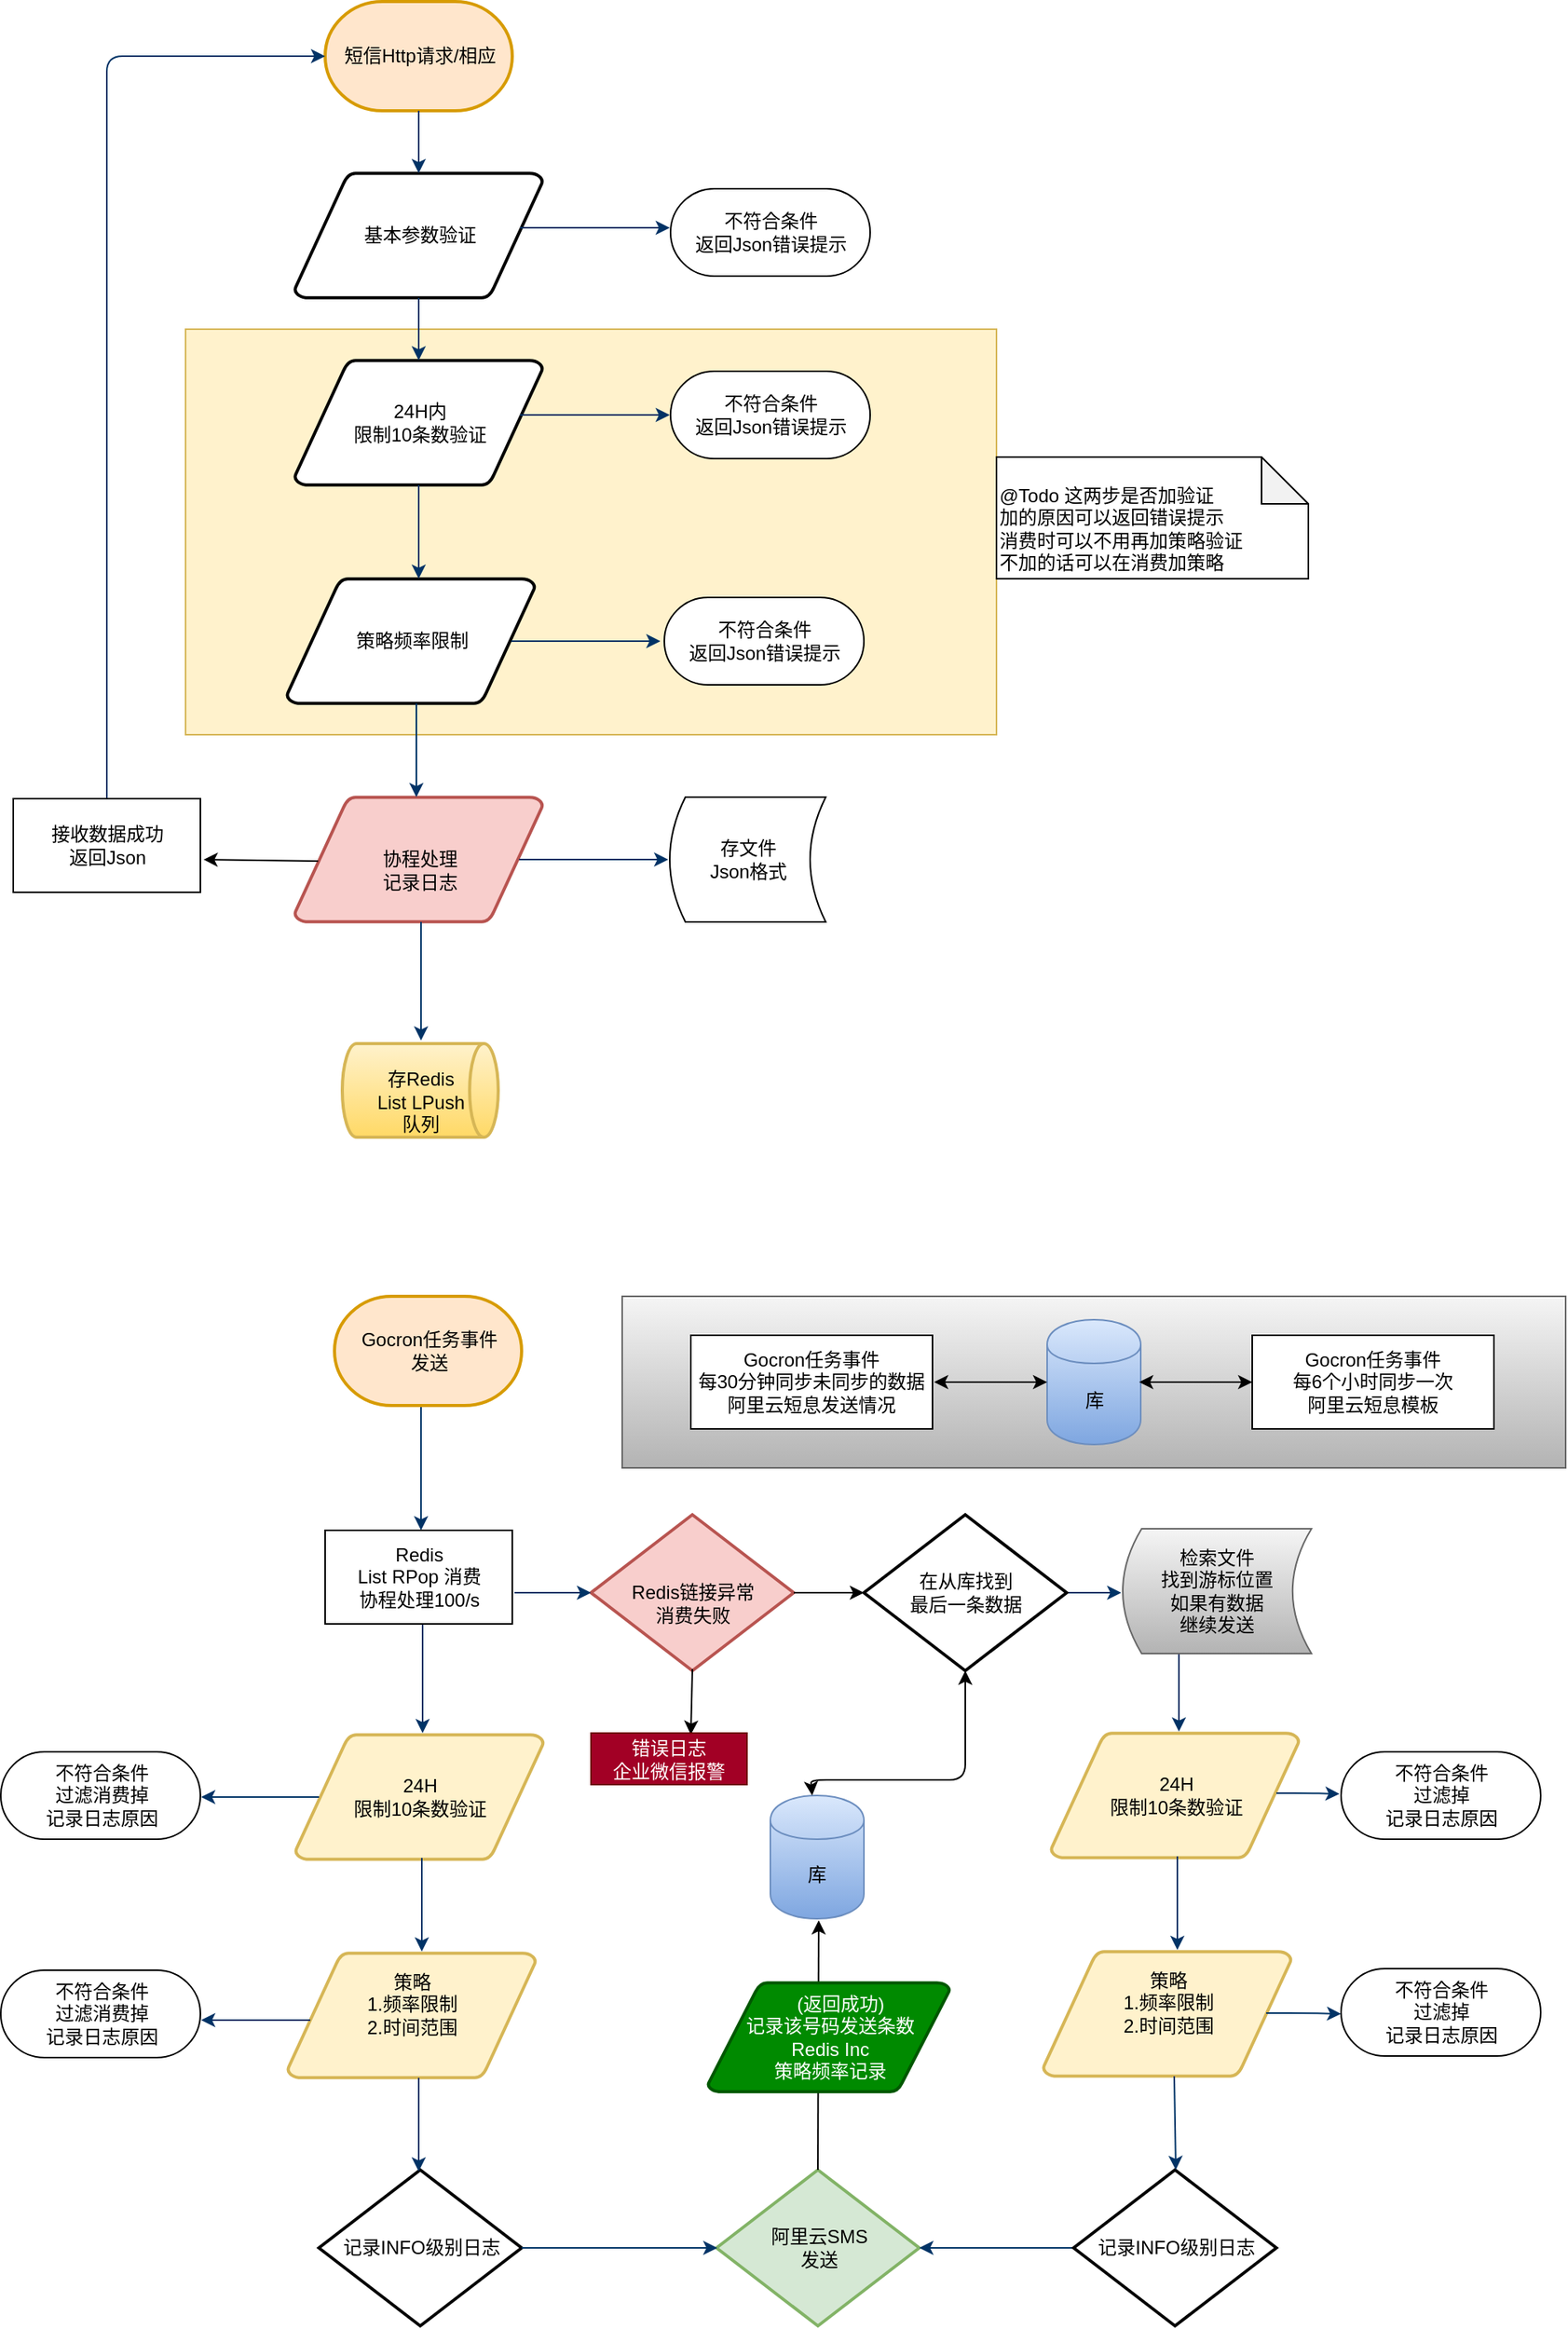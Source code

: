 <mxfile version="12.2.4" type="github" pages="1">
  <diagram id="6a731a19-8d31-9384-78a2-239565b7b9f0" name="Page-1">
    <mxGraphModel dx="1024" dy="539" grid="1" gridSize="10" guides="1" tooltips="1" connect="1" arrows="0" fold="1" page="1" pageScale="1" pageWidth="1169" pageHeight="827" background="#ffffff" math="0" shadow="0">
      <root>
        <mxCell id="0"/>
        <mxCell id="1" parent="0"/>
        <mxCell id="NsZce1ZorsWD20Aph8DO-130" value="" style="rounded=0;whiteSpace=wrap;html=1;gradientColor=#b3b3b3;fillColor=#f5f5f5;strokeColor=#666666;" vertex="1" parent="1">
          <mxGeometry x="450" y="880" width="605" height="110" as="geometry"/>
        </mxCell>
        <mxCell id="NsZce1ZorsWD20Aph8DO-59" value="" style="rounded=0;whiteSpace=wrap;html=1;fillColor=#fff2cc;strokeColor=#d6b656;" vertex="1" parent="1">
          <mxGeometry x="170" y="260" width="520" height="260" as="geometry"/>
        </mxCell>
        <mxCell id="2" value="短信Http请求/相应" style="shape=mxgraph.flowchart.terminator;strokeWidth=2;gradientDirection=north;fontStyle=0;html=1;fillColor=#ffe6cc;strokeColor=#d79b00;" parent="1" vertex="1">
          <mxGeometry x="259.5" y="50" width="120" height="70" as="geometry"/>
        </mxCell>
        <mxCell id="3" value="基本参数验证" style="shape=mxgraph.flowchart.data;strokeWidth=2;gradientColor=none;gradientDirection=north;fontStyle=0;html=1;" parent="1" vertex="1">
          <mxGeometry x="240" y="160" width="159" height="80" as="geometry"/>
        </mxCell>
        <mxCell id="4" value="策略频率限制" style="shape=mxgraph.flowchart.data;strokeWidth=2;gradientColor=none;gradientDirection=north;fontStyle=0;html=1;" parent="1" vertex="1">
          <mxGeometry x="235" y="420" width="159" height="80" as="geometry"/>
        </mxCell>
        <mxCell id="5" value="&lt;div&gt;24H内&lt;/div&gt;&lt;div&gt;限制10条数验证&lt;/div&gt;" style="shape=mxgraph.flowchart.data;strokeWidth=2;gradientColor=none;gradientDirection=north;fontStyle=0;html=1;" parent="1" vertex="1">
          <mxGeometry x="240" y="280" width="159" height="80" as="geometry"/>
        </mxCell>
        <mxCell id="7" style="fontStyle=1;strokeColor=#003366;strokeWidth=1;html=1;" parent="1" source="2" target="3" edge="1">
          <mxGeometry relative="1" as="geometry"/>
        </mxCell>
        <mxCell id="8" style="fontStyle=1;strokeColor=#003366;strokeWidth=1;html=1;" parent="1" source="3" target="5" edge="1">
          <mxGeometry relative="1" as="geometry"/>
        </mxCell>
        <mxCell id="9" style="entryX=0.5;entryY=0;entryPerimeter=0;fontStyle=1;strokeColor=#003366;strokeWidth=1;html=1;" parent="1" source="5" edge="1">
          <mxGeometry relative="1" as="geometry">
            <mxPoint x="319.5" y="420" as="targetPoint"/>
          </mxGeometry>
        </mxCell>
        <mxCell id="13" value="&lt;div&gt;&lt;br&gt;&lt;/div&gt;&lt;div&gt;协程处理&lt;/div&gt;记录日志" style="shape=mxgraph.flowchart.data;strokeWidth=2;gradientDirection=north;fontStyle=0;html=1;fillColor=#f8cecc;strokeColor=#b85450;" parent="1" vertex="1">
          <mxGeometry x="240" y="560" width="159" height="80" as="geometry"/>
        </mxCell>
        <mxCell id="16" value="" style="edgeStyle=elbowEdgeStyle;elbow=horizontal;exitX=0.905;exitY=0.5;exitPerimeter=0;fontStyle=1;strokeColor=#003366;strokeWidth=1;html=1;" parent="1" source="4" edge="1">
          <mxGeometry x="-5.5" y="-90" width="100" height="100" as="geometry">
            <mxPoint x="-5.5" y="10" as="sourcePoint"/>
            <mxPoint x="474.5" y="460" as="targetPoint"/>
          </mxGeometry>
        </mxCell>
        <mxCell id="17" value="" style="edgeStyle=elbowEdgeStyle;elbow=horizontal;fontStyle=1;strokeColor=#003366;strokeWidth=1;html=1;" parent="1" source="4" edge="1">
          <mxGeometry y="-10" width="100" height="100" as="geometry">
            <mxPoint y="90" as="sourcePoint"/>
            <mxPoint x="318" y="560" as="targetPoint"/>
          </mxGeometry>
        </mxCell>
        <mxCell id="19" value="" style="edgeStyle=elbowEdgeStyle;elbow=horizontal;exitX=0.905;exitY=0.5;exitPerimeter=0;fontStyle=1;strokeColor=#003366;strokeWidth=1;html=1;" parent="1" source="13" edge="1">
          <mxGeometry x="-0.5" y="-80" width="100" height="100" as="geometry">
            <mxPoint x="-0.5" y="20" as="sourcePoint"/>
            <mxPoint x="479.5" y="600" as="targetPoint"/>
          </mxGeometry>
        </mxCell>
        <mxCell id="21" value="" style="edgeStyle=elbowEdgeStyle;elbow=horizontal;entryX=0.5;entryY=0.195;entryPerimeter=0;fontStyle=1;strokeColor=#003366;strokeWidth=1;html=1;" parent="1" source="13" edge="1">
          <mxGeometry x="-0.5" y="-80" width="100" height="100" as="geometry">
            <mxPoint x="-0.5" y="20" as="sourcePoint"/>
            <mxPoint x="321" y="716" as="targetPoint"/>
          </mxGeometry>
        </mxCell>
        <mxCell id="25" value="" style="edgeStyle=elbowEdgeStyle;elbow=horizontal;exitX=0.5;exitY=0.9;exitPerimeter=0;fontStyle=1;strokeColor=#003366;strokeWidth=1;html=1;" parent="1" edge="1">
          <mxGeometry x="0.5" y="-50" width="100" height="100" as="geometry">
            <mxPoint x="321" y="951" as="sourcePoint"/>
            <mxPoint x="321" y="1030" as="targetPoint"/>
          </mxGeometry>
        </mxCell>
        <mxCell id="28" value="记录INFO级别日志" style="shape=mxgraph.flowchart.decision;strokeWidth=2;gradientColor=none;gradientDirection=north;fontStyle=0;html=1;" parent="1" vertex="1">
          <mxGeometry x="255.5" y="1440" width="130" height="100" as="geometry"/>
        </mxCell>
        <mxCell id="29" value="&lt;div&gt;阿里云SMS&lt;br&gt;&lt;/div&gt;&lt;div&gt;发送&lt;/div&gt;" style="shape=mxgraph.flowchart.decision;strokeWidth=2;gradientDirection=north;fontStyle=0;html=1;fillColor=#d5e8d4;strokeColor=#82b366;" parent="1" vertex="1">
          <mxGeometry x="510.5" y="1440" width="130" height="100" as="geometry"/>
        </mxCell>
        <mxCell id="30" value="" style="edgeStyle=elbowEdgeStyle;elbow=horizontal;fontStyle=1;strokeColor=#003366;strokeWidth=1;html=1;" parent="1" edge="1">
          <mxGeometry x="0.5" y="-90" width="100" height="100" as="geometry">
            <mxPoint x="322" y="1090" as="sourcePoint"/>
            <mxPoint x="322" y="1160" as="targetPoint"/>
          </mxGeometry>
        </mxCell>
        <mxCell id="31" value="" style="edgeStyle=elbowEdgeStyle;elbow=horizontal;exitX=1;exitY=0.5;exitPerimeter=0;entryX=0;entryY=0.5;entryPerimeter=0;fontStyle=1;strokeColor=#003366;strokeWidth=1;html=1;" parent="1" source="28" edge="1">
          <mxGeometry x="0.5" y="230" width="100" height="100" as="geometry">
            <mxPoint x="0.5" y="330" as="sourcePoint"/>
            <mxPoint x="511" y="1490" as="targetPoint"/>
          </mxGeometry>
        </mxCell>
        <mxCell id="33" value="" style="edgeStyle=elbowEdgeStyle;elbow=vertical;fontStyle=1;strokeColor=#003366;strokeWidth=1;html=1;entryX=1;entryY=0.5;entryDx=0;entryDy=0;entryPerimeter=0;exitX=0;exitY=0.5;exitDx=0;exitDy=0;exitPerimeter=0;" parent="1" source="NsZce1ZorsWD20Aph8DO-85" target="29" edge="1">
          <mxGeometry x="0.5" y="230" width="100" height="100" as="geometry">
            <mxPoint x="750" y="1600" as="sourcePoint"/>
            <mxPoint x="800" y="1500" as="targetPoint"/>
            <Array as="points">
              <mxPoint x="810" y="1490"/>
            </Array>
          </mxGeometry>
        </mxCell>
        <mxCell id="54" value="" style="edgeStyle=elbowEdgeStyle;elbow=horizontal;entryX=0;entryY=0.5;entryPerimeter=0;fontStyle=1;strokeColor=#003366;strokeWidth=1;html=1;entryDx=0;entryDy=0;" parent="1" target="2" edge="1">
          <mxGeometry x="-0.5" y="30" width="100" height="100" as="geometry">
            <mxPoint x="119.5" y="600" as="sourcePoint"/>
            <mxPoint x="99.5" y="30" as="targetPoint"/>
            <Array as="points">
              <mxPoint x="119.5" y="110"/>
              <mxPoint x="119.5" y="1000"/>
            </Array>
          </mxGeometry>
        </mxCell>
        <mxCell id="NsZce1ZorsWD20Aph8DO-56" value="" style="edgeStyle=elbowEdgeStyle;elbow=horizontal;exitX=0.905;exitY=0.5;exitPerimeter=0;fontStyle=1;strokeColor=#003366;strokeWidth=1;html=1;" edge="1" parent="1">
          <mxGeometry x="0.5" y="-235" width="100" height="100" as="geometry">
            <mxPoint x="384.5" y="315" as="sourcePoint"/>
            <mxPoint x="480.5" y="315" as="targetPoint"/>
          </mxGeometry>
        </mxCell>
        <mxCell id="NsZce1ZorsWD20Aph8DO-58" value="" style="edgeStyle=elbowEdgeStyle;elbow=horizontal;exitX=0.905;exitY=0.5;exitPerimeter=0;fontStyle=1;strokeColor=#003366;strokeWidth=1;html=1;" edge="1" parent="1">
          <mxGeometry x="0.5" y="-355" width="100" height="100" as="geometry">
            <mxPoint x="384.5" y="195" as="sourcePoint"/>
            <mxPoint x="480.5" y="195" as="targetPoint"/>
          </mxGeometry>
        </mxCell>
        <mxCell id="NsZce1ZorsWD20Aph8DO-60" value="&lt;div align=&quot;left&quot;&gt;&lt;br&gt;&lt;/div&gt;&lt;div align=&quot;left&quot;&gt;@Todo 这两步是否加验证&lt;/div&gt;&lt;div align=&quot;left&quot;&gt;加的原因可以返回错误提示&lt;/div&gt;&lt;div align=&quot;left&quot;&gt;消费时可以不用再加策略验证&lt;/div&gt;&lt;div align=&quot;left&quot;&gt;不加的话可以在消费加策略&lt;br&gt;&lt;/div&gt;" style="shape=note;whiteSpace=wrap;html=1;backgroundOutline=1;darkOpacity=0.05;align=left;" vertex="1" parent="1">
          <mxGeometry x="690" y="342" width="200" height="78" as="geometry"/>
        </mxCell>
        <mxCell id="NsZce1ZorsWD20Aph8DO-61" value="&lt;div&gt;存文件&lt;/div&gt;&lt;div&gt;Json格式&lt;br&gt;&lt;/div&gt;" style="shape=dataStorage;whiteSpace=wrap;html=1;" vertex="1" parent="1">
          <mxGeometry x="480.5" y="560" width="100" height="80" as="geometry"/>
        </mxCell>
        <mxCell id="NsZce1ZorsWD20Aph8DO-62" value="&lt;div&gt;策略&lt;/div&gt;&lt;div&gt;1.频率限制&lt;/div&gt;&lt;div&gt;2.时间范围&lt;br&gt;&lt;/div&gt;&lt;div&gt;&lt;br&gt;&lt;/div&gt;" style="shape=mxgraph.flowchart.data;strokeWidth=2;gradientDirection=north;fontStyle=0;html=1;fillColor=#fff2cc;strokeColor=#d6b656;" vertex="1" parent="1">
          <mxGeometry x="235.5" y="1301" width="159" height="80" as="geometry"/>
        </mxCell>
        <mxCell id="NsZce1ZorsWD20Aph8DO-63" value="&lt;div&gt;24H&lt;/div&gt;&lt;div&gt;限制10条数验证&lt;/div&gt;" style="shape=mxgraph.flowchart.data;strokeWidth=2;gradientDirection=north;fontStyle=0;html=1;fillColor=#fff2cc;strokeColor=#d6b656;" vertex="1" parent="1">
          <mxGeometry x="240.5" y="1161" width="159" height="80" as="geometry"/>
        </mxCell>
        <mxCell id="NsZce1ZorsWD20Aph8DO-65" value="" style="edgeStyle=elbowEdgeStyle;elbow=horizontal;fontStyle=1;strokeColor=#003366;strokeWidth=1;html=1;" edge="1" parent="1">
          <mxGeometry x="-64.5" y="795" width="100" height="100" as="geometry">
            <mxPoint x="250" y="1344" as="sourcePoint"/>
            <mxPoint x="180" y="1344" as="targetPoint"/>
          </mxGeometry>
        </mxCell>
        <mxCell id="NsZce1ZorsWD20Aph8DO-67" value="" style="edgeStyle=elbowEdgeStyle;elbow=horizontal;fontStyle=1;strokeColor=#003366;strokeWidth=1;html=1;exitX=0.095;exitY=0.5;exitDx=0;exitDy=0;exitPerimeter=0;" edge="1" parent="1" source="NsZce1ZorsWD20Aph8DO-63">
          <mxGeometry x="-58.5" y="650" width="100" height="100" as="geometry">
            <mxPoint x="380" y="1200" as="sourcePoint"/>
            <mxPoint x="180" y="1201" as="targetPoint"/>
          </mxGeometry>
        </mxCell>
        <mxCell id="NsZce1ZorsWD20Aph8DO-68" style="entryX=0.5;entryY=0;entryPerimeter=0;fontStyle=1;strokeColor=#003366;strokeWidth=1;html=1;" edge="1" parent="1">
          <mxGeometry relative="1" as="geometry">
            <mxPoint x="321.5" y="1240" as="sourcePoint"/>
            <mxPoint x="321.5" y="1300" as="targetPoint"/>
          </mxGeometry>
        </mxCell>
        <mxCell id="NsZce1ZorsWD20Aph8DO-69" style="entryX=0.5;entryY=0;entryPerimeter=0;fontStyle=1;strokeColor=#003366;strokeWidth=1;html=1;" edge="1" parent="1">
          <mxGeometry relative="1" as="geometry">
            <mxPoint x="319.5" y="1381" as="sourcePoint"/>
            <mxPoint x="319.5" y="1441" as="targetPoint"/>
          </mxGeometry>
        </mxCell>
        <mxCell id="NsZce1ZorsWD20Aph8DO-70" value="库" style="shape=cylinder;whiteSpace=wrap;html=1;boundedLbl=1;backgroundOutline=1;fillColor=#dae8fc;strokeColor=#6c8ebf;gradientColor=#7ea6e0;" vertex="1" parent="1">
          <mxGeometry x="545" y="1200" width="60" height="79" as="geometry"/>
        </mxCell>
        <mxCell id="NsZce1ZorsWD20Aph8DO-74" value="" style="edgeStyle=elbowEdgeStyle;elbow=horizontal;exitX=1;exitY=0.5;exitPerimeter=0;entryX=0;entryY=0.5;entryPerimeter=0;fontStyle=1;strokeColor=#003366;strokeWidth=1;html=1;" edge="1" parent="1" source="NsZce1ZorsWD20Aph8DO-73">
          <mxGeometry x="-4.5" y="-190" width="100" height="100" as="geometry">
            <mxPoint x="381" y="1070" as="sourcePoint"/>
            <mxPoint x="506" y="1070" as="targetPoint"/>
          </mxGeometry>
        </mxCell>
        <mxCell id="NsZce1ZorsWD20Aph8DO-76" value="" style="edgeStyle=elbowEdgeStyle;elbow=vertical;exitX=1;exitY=0.5;exitPerimeter=0;fontStyle=1;strokeColor=#003366;strokeWidth=1;html=1;" edge="1" parent="1" source="NsZce1ZorsWD20Aph8DO-110">
          <mxGeometry x="-4.5" y="-190" width="100" height="100" as="geometry">
            <mxPoint x="636" y="1070" as="sourcePoint"/>
            <mxPoint x="770" y="1070" as="targetPoint"/>
            <Array as="points">
              <mxPoint x="735.5" y="1070"/>
            </Array>
          </mxGeometry>
        </mxCell>
        <mxCell id="NsZce1ZorsWD20Aph8DO-79" value="&lt;div&gt;接收数据成功&lt;/div&gt;&lt;div&gt;返回Json&lt;br&gt;&lt;/div&gt;" style="rounded=0;whiteSpace=wrap;html=1;" vertex="1" parent="1">
          <mxGeometry x="59.5" y="561" width="120" height="60" as="geometry"/>
        </mxCell>
        <mxCell id="NsZce1ZorsWD20Aph8DO-80" value="" style="endArrow=classic;html=1;entryX=1.017;entryY=0.65;entryDx=0;entryDy=0;entryPerimeter=0;" edge="1" parent="1" target="NsZce1ZorsWD20Aph8DO-79">
          <mxGeometry width="50" height="50" relative="1" as="geometry">
            <mxPoint x="255" y="601" as="sourcePoint"/>
            <mxPoint x="305" y="551" as="targetPoint"/>
          </mxGeometry>
        </mxCell>
        <mxCell id="NsZce1ZorsWD20Aph8DO-85" value="记录INFO级别日志" style="shape=mxgraph.flowchart.decision;strokeWidth=2;gradientColor=none;gradientDirection=north;fontStyle=0;html=1;" vertex="1" parent="1">
          <mxGeometry x="739.5" y="1440" width="130" height="100" as="geometry"/>
        </mxCell>
        <mxCell id="NsZce1ZorsWD20Aph8DO-86" value="" style="edgeStyle=elbowEdgeStyle;elbow=horizontal;fontStyle=1;strokeColor=#003366;strokeWidth=1;html=1;" edge="1" parent="1">
          <mxGeometry x="485" y="-91" width="100" height="100" as="geometry">
            <mxPoint x="807" y="1100" as="sourcePoint"/>
            <mxPoint x="807" y="1159" as="targetPoint"/>
          </mxGeometry>
        </mxCell>
        <mxCell id="NsZce1ZorsWD20Aph8DO-87" value="&lt;div&gt;策略&lt;/div&gt;&lt;div&gt;1.频率限制&lt;/div&gt;&lt;div&gt;2.时间范围&lt;br&gt;&lt;/div&gt;&lt;div&gt;&lt;br&gt;&lt;/div&gt;" style="shape=mxgraph.flowchart.data;strokeWidth=2;gradientDirection=north;fontStyle=0;html=1;fillColor=#fff2cc;strokeColor=#d6b656;" vertex="1" parent="1">
          <mxGeometry x="720" y="1300" width="159" height="80" as="geometry"/>
        </mxCell>
        <mxCell id="NsZce1ZorsWD20Aph8DO-88" value="&lt;div&gt;24H&lt;/div&gt;&lt;div&gt;限制10条数验证&lt;/div&gt;" style="shape=mxgraph.flowchart.data;strokeWidth=2;gradientDirection=north;fontStyle=0;html=1;fillColor=#fff2cc;strokeColor=#d6b656;" vertex="1" parent="1">
          <mxGeometry x="725" y="1160" width="159" height="80" as="geometry"/>
        </mxCell>
        <mxCell id="NsZce1ZorsWD20Aph8DO-90" value="" style="edgeStyle=elbowEdgeStyle;elbow=horizontal;exitX=0.905;exitY=0.5;exitPerimeter=0;fontStyle=1;strokeColor=#003366;strokeWidth=1;html=1;" edge="1" parent="1">
          <mxGeometry x="478.5" y="789.5" width="100" height="100" as="geometry">
            <mxPoint x="863" y="1339.5" as="sourcePoint"/>
            <mxPoint x="911" y="1340" as="targetPoint"/>
          </mxGeometry>
        </mxCell>
        <mxCell id="NsZce1ZorsWD20Aph8DO-92" value="" style="edgeStyle=elbowEdgeStyle;elbow=horizontal;exitX=0.905;exitY=0.5;exitPerimeter=0;fontStyle=1;strokeColor=#003366;strokeWidth=1;html=1;" edge="1" parent="1">
          <mxGeometry x="485.5" y="648.5" width="100" height="100" as="geometry">
            <mxPoint x="869.5" y="1198.5" as="sourcePoint"/>
            <mxPoint x="910" y="1199" as="targetPoint"/>
          </mxGeometry>
        </mxCell>
        <mxCell id="NsZce1ZorsWD20Aph8DO-93" style="entryX=0.5;entryY=0;entryPerimeter=0;fontStyle=1;strokeColor=#003366;strokeWidth=1;html=1;" edge="1" parent="1">
          <mxGeometry relative="1" as="geometry">
            <mxPoint x="806" y="1239" as="sourcePoint"/>
            <mxPoint x="806" y="1299" as="targetPoint"/>
          </mxGeometry>
        </mxCell>
        <mxCell id="NsZce1ZorsWD20Aph8DO-94" style="fontStyle=1;strokeColor=#003366;strokeWidth=1;html=1;" edge="1" parent="1">
          <mxGeometry relative="1" as="geometry">
            <mxPoint x="804" y="1380" as="sourcePoint"/>
            <mxPoint x="805" y="1440" as="targetPoint"/>
          </mxGeometry>
        </mxCell>
        <mxCell id="NsZce1ZorsWD20Aph8DO-97" value="" style="endArrow=classic;html=1;exitX=0.5;exitY=0;exitDx=0;exitDy=0;exitPerimeter=0;" edge="1" parent="1" source="29">
          <mxGeometry width="50" height="50" relative="1" as="geometry">
            <mxPoint x="575.5" y="1540" as="sourcePoint"/>
            <mxPoint x="576" y="1280" as="targetPoint"/>
          </mxGeometry>
        </mxCell>
        <mxCell id="NsZce1ZorsWD20Aph8DO-98" value="&lt;div&gt;&amp;nbsp;&amp;nbsp;&amp;nbsp; (返回成功)&lt;/div&gt;&lt;div&gt;记录该号码发送条数&lt;/div&gt;&lt;div&gt;Redis Inc&lt;/div&gt;&lt;div&gt;策略频率记录&lt;br&gt;&lt;/div&gt;" style="shape=mxgraph.flowchart.data;strokeWidth=2;gradientDirection=north;fontStyle=0;html=1;fillColor=#008a00;strokeColor=#005700;fontColor=#ffffff;" vertex="1" parent="1">
          <mxGeometry x="505" y="1320" width="155" height="70" as="geometry"/>
        </mxCell>
        <mxCell id="NsZce1ZorsWD20Aph8DO-99" value="&lt;div&gt;&lt;br&gt;&lt;/div&gt;&lt;div&gt;&lt;br&gt;&lt;/div&gt;&lt;div&gt;Redis&lt;/div&gt;&lt;div&gt;List RPop 消费&lt;br&gt;&lt;/div&gt;&lt;div&gt;&lt;div&gt;协程处理100/s&lt;/div&gt;&lt;div&gt;&lt;br&gt;&lt;br&gt;&lt;/div&gt;&lt;/div&gt;" style="rounded=0;whiteSpace=wrap;html=1;" vertex="1" parent="1">
          <mxGeometry x="259.5" y="1030" width="120" height="60" as="geometry"/>
        </mxCell>
        <mxCell id="NsZce1ZorsWD20Aph8DO-105" value="" style="endArrow=classic;startArrow=classic;html=1;entryX=0.5;entryY=1;entryDx=0;entryDy=0;entryPerimeter=0;" edge="1" parent="1" source="NsZce1ZorsWD20Aph8DO-70" target="NsZce1ZorsWD20Aph8DO-110">
          <mxGeometry width="50" height="50" relative="1" as="geometry">
            <mxPoint x="571" y="1197" as="sourcePoint"/>
            <mxPoint x="621" y="1147" as="targetPoint"/>
            <Array as="points">
              <mxPoint x="571" y="1190"/>
              <mxPoint x="670" y="1190"/>
            </Array>
          </mxGeometry>
        </mxCell>
        <mxCell id="NsZce1ZorsWD20Aph8DO-109" value="&lt;div&gt;&lt;br&gt;&lt;/div&gt;&lt;div&gt;&lt;br&gt;&lt;/div&gt;&lt;div&gt;&lt;br&gt;&lt;/div&gt;&lt;div&gt;检索文件&lt;/div&gt;&lt;div&gt;找到游标位置&lt;/div&gt;&lt;div&gt;如果有数据&lt;/div&gt;&lt;div&gt;继续发送&lt;/div&gt;&lt;div&gt;&lt;br&gt;&lt;br&gt;&lt;br&gt;&lt;/div&gt;" style="shape=dataStorage;whiteSpace=wrap;html=1;gradientColor=#b3b3b3;fillColor=#f5f5f5;strokeColor=#666666;" vertex="1" parent="1">
          <mxGeometry x="771" y="1029" width="121" height="80" as="geometry"/>
        </mxCell>
        <mxCell id="NsZce1ZorsWD20Aph8DO-73" value="&lt;div&gt;&lt;br&gt;&lt;/div&gt;&lt;div&gt;&lt;br&gt;&lt;/div&gt;&lt;div&gt;Redis链接异常&lt;br&gt;&lt;/div&gt;&lt;div&gt;消费失败&lt;/div&gt;&lt;div&gt;&lt;br&gt;&lt;/div&gt;" style="shape=mxgraph.flowchart.decision;strokeWidth=2;gradientDirection=north;fontStyle=0;html=1;fillColor=#f8cecc;strokeColor=#b85450;" vertex="1" parent="1">
          <mxGeometry x="430" y="1020" width="130" height="100" as="geometry"/>
        </mxCell>
        <mxCell id="NsZce1ZorsWD20Aph8DO-111" value="" style="edgeStyle=elbowEdgeStyle;elbow=horizontal;exitX=1;exitY=0.5;exitPerimeter=0;entryX=0;entryY=0.5;entryPerimeter=0;fontStyle=1;strokeColor=#003366;strokeWidth=1;html=1;" edge="1" parent="1" target="NsZce1ZorsWD20Aph8DO-73">
          <mxGeometry x="-4.5" y="-190" width="100" height="100" as="geometry">
            <mxPoint x="381" y="1070" as="sourcePoint"/>
            <mxPoint x="506" y="1070" as="targetPoint"/>
          </mxGeometry>
        </mxCell>
        <mxCell id="NsZce1ZorsWD20Aph8DO-110" value="&lt;div&gt;在从库找到&lt;/div&gt;&lt;div&gt;最后一条数据&lt;/div&gt;" style="shape=mxgraph.flowchart.decision;strokeWidth=2;gradientColor=none;gradientDirection=north;fontStyle=0;html=1;" vertex="1" parent="1">
          <mxGeometry x="605" y="1020" width="130" height="100" as="geometry"/>
        </mxCell>
        <mxCell id="NsZce1ZorsWD20Aph8DO-112" value="" style="edgeStyle=elbowEdgeStyle;elbow=vertical;exitX=1;exitY=0.5;exitPerimeter=0;fontStyle=1;strokeColor=#003366;strokeWidth=1;html=1;" edge="1" parent="1" target="NsZce1ZorsWD20Aph8DO-110">
          <mxGeometry x="-4.5" y="-190" width="100" height="100" as="geometry">
            <mxPoint x="636" y="1070" as="sourcePoint"/>
            <mxPoint x="770" y="1070" as="targetPoint"/>
            <Array as="points"/>
          </mxGeometry>
        </mxCell>
        <mxCell id="NsZce1ZorsWD20Aph8DO-113" value="" style="endArrow=classic;html=1;entryX=0;entryY=0.5;entryDx=0;entryDy=0;entryPerimeter=0;exitX=1;exitY=0.5;exitDx=0;exitDy=0;exitPerimeter=0;" edge="1" parent="1" source="NsZce1ZorsWD20Aph8DO-73" target="NsZce1ZorsWD20Aph8DO-110">
          <mxGeometry width="50" height="50" relative="1" as="geometry">
            <mxPoint x="570" y="1070" as="sourcePoint"/>
            <mxPoint x="605.5" y="1024" as="targetPoint"/>
          </mxGeometry>
        </mxCell>
        <mxCell id="NsZce1ZorsWD20Aph8DO-115" value="" style="endArrow=classic;html=1;entryX=0.64;entryY=0.03;entryDx=0;entryDy=0;entryPerimeter=0;" edge="1" parent="1" target="NsZce1ZorsWD20Aph8DO-116">
          <mxGeometry width="50" height="50" relative="1" as="geometry">
            <mxPoint x="495" y="1119" as="sourcePoint"/>
            <mxPoint x="497" y="1155" as="targetPoint"/>
          </mxGeometry>
        </mxCell>
        <mxCell id="NsZce1ZorsWD20Aph8DO-116" value="&lt;div&gt;错误日志&lt;/div&gt;&lt;div&gt;企业微信报警&lt;br&gt;&lt;/div&gt;" style="rounded=0;whiteSpace=wrap;html=1;fillColor=#a20025;strokeColor=#6F0000;fontColor=#ffffff;" vertex="1" parent="1">
          <mxGeometry x="430" y="1160" width="100" height="33" as="geometry"/>
        </mxCell>
        <mxCell id="NsZce1ZorsWD20Aph8DO-120" value="&lt;div&gt;&lt;br&gt;&lt;/div&gt;&lt;div&gt;&lt;br&gt;&lt;/div&gt;&lt;div&gt;Gocron任务事件&lt;/div&gt;&lt;div&gt;发送&lt;/div&gt;&lt;div&gt;&lt;br&gt;&lt;br&gt;&lt;/div&gt;" style="shape=mxgraph.flowchart.terminator;strokeWidth=2;gradientDirection=north;fontStyle=0;html=1;fillColor=#ffe6cc;strokeColor=#d79b00;" vertex="1" parent="1">
          <mxGeometry x="265.5" y="880" width="120" height="70" as="geometry"/>
        </mxCell>
        <mxCell id="NsZce1ZorsWD20Aph8DO-127" value="库" style="shape=cylinder;whiteSpace=wrap;html=1;boundedLbl=1;backgroundOutline=1;gradientColor=#7ea6e0;fillColor=#dae8fc;strokeColor=#6c8ebf;" vertex="1" parent="1">
          <mxGeometry x="722.5" y="895" width="60" height="80" as="geometry"/>
        </mxCell>
        <mxCell id="NsZce1ZorsWD20Aph8DO-128" value="&lt;div&gt;Gocron任务事件&lt;/div&gt;&lt;div&gt;每30分钟同步未同步的数据&lt;/div&gt;&lt;div&gt;阿里云短息发送情况&lt;br&gt;&lt;/div&gt;" style="rounded=0;whiteSpace=wrap;html=1;" vertex="1" parent="1">
          <mxGeometry x="494" y="905" width="155" height="60" as="geometry"/>
        </mxCell>
        <mxCell id="NsZce1ZorsWD20Aph8DO-129" value="&lt;div&gt;Gocron任务事件&lt;/div&gt;&lt;div&gt;每6个小时同步一次&lt;/div&gt;&lt;div&gt;阿里云短息模板&lt;br&gt;&lt;/div&gt;" style="rounded=0;whiteSpace=wrap;html=1;" vertex="1" parent="1">
          <mxGeometry x="854" y="905" width="155" height="60" as="geometry"/>
        </mxCell>
        <mxCell id="NsZce1ZorsWD20Aph8DO-133" value="" style="endArrow=classic;startArrow=classic;html=1;entryX=0;entryY=0.5;entryDx=0;entryDy=0;" edge="1" parent="1" target="NsZce1ZorsWD20Aph8DO-127">
          <mxGeometry width="50" height="50" relative="1" as="geometry">
            <mxPoint x="650" y="935" as="sourcePoint"/>
            <mxPoint x="710" y="920" as="targetPoint"/>
          </mxGeometry>
        </mxCell>
        <mxCell id="NsZce1ZorsWD20Aph8DO-134" value="" style="endArrow=classic;startArrow=classic;html=1;entryX=0;entryY=0.5;entryDx=0;entryDy=0;" edge="1" parent="1">
          <mxGeometry width="50" height="50" relative="1" as="geometry">
            <mxPoint x="781.5" y="935" as="sourcePoint"/>
            <mxPoint x="854" y="935" as="targetPoint"/>
          </mxGeometry>
        </mxCell>
        <mxCell id="NsZce1ZorsWD20Aph8DO-135" value="&lt;div&gt;&lt;br&gt;&lt;/div&gt;&lt;div&gt;存Redis&lt;/div&gt;&lt;div&gt;List LPush&lt;/div&gt;&lt;div&gt;队列&lt;br&gt;&lt;/div&gt;" style="strokeWidth=2;html=1;shape=mxgraph.flowchart.direct_data;whiteSpace=wrap;gradientColor=#ffd966;fillColor=#fff2cc;strokeColor=#d6b656;" vertex="1" parent="1">
          <mxGeometry x="270.5" y="718" width="100" height="60" as="geometry"/>
        </mxCell>
        <mxCell id="NsZce1ZorsWD20Aph8DO-137" value="&lt;div&gt;不符合条件&lt;/div&gt;&lt;div&gt;返回Json错误提示&lt;br&gt;&lt;/div&gt;" style="html=1;dashed=0;whitespace=wrap;shape=mxgraph.dfd.start" vertex="1" parent="1">
          <mxGeometry x="481" y="170" width="128" height="56" as="geometry"/>
        </mxCell>
        <mxCell id="NsZce1ZorsWD20Aph8DO-139" value="&lt;div&gt;不符合条件&lt;/div&gt;&lt;div&gt;返回Json错误提示&lt;br&gt;&lt;/div&gt;" style="html=1;dashed=0;whitespace=wrap;shape=mxgraph.dfd.start" vertex="1" parent="1">
          <mxGeometry x="481" y="287" width="128" height="56" as="geometry"/>
        </mxCell>
        <mxCell id="NsZce1ZorsWD20Aph8DO-140" value="&lt;div&gt;不符合条件&lt;/div&gt;&lt;div&gt;返回Json错误提示&lt;br&gt;&lt;/div&gt;" style="html=1;dashed=0;whitespace=wrap;shape=mxgraph.dfd.start" vertex="1" parent="1">
          <mxGeometry x="477" y="432" width="128" height="56" as="geometry"/>
        </mxCell>
        <mxCell id="NsZce1ZorsWD20Aph8DO-141" value="&lt;div&gt;不符合条件&lt;/div&gt;&lt;div&gt;过滤掉&lt;/div&gt;&lt;div&gt;记录日志原因&lt;br&gt;&lt;/div&gt;" style="html=1;dashed=0;whitespace=wrap;shape=mxgraph.dfd.start" vertex="1" parent="1">
          <mxGeometry x="911" y="1172" width="128" height="56" as="geometry"/>
        </mxCell>
        <mxCell id="NsZce1ZorsWD20Aph8DO-146" value="&lt;div&gt;不符合条件&lt;/div&gt;&lt;div&gt;过滤掉&lt;/div&gt;&lt;div&gt;记录日志原因&lt;br&gt;&lt;/div&gt;" style="html=1;dashed=0;whitespace=wrap;shape=mxgraph.dfd.start" vertex="1" parent="1">
          <mxGeometry x="911" y="1311" width="128" height="56" as="geometry"/>
        </mxCell>
        <mxCell id="NsZce1ZorsWD20Aph8DO-147" value="&lt;div&gt;不符合条件&lt;/div&gt;&lt;div&gt;过滤消费掉&lt;/div&gt;&lt;div&gt;记录日志原因&lt;/div&gt;" style="html=1;dashed=0;whitespace=wrap;shape=mxgraph.dfd.start" vertex="1" parent="1">
          <mxGeometry x="51.5" y="1312" width="128" height="56" as="geometry"/>
        </mxCell>
        <mxCell id="NsZce1ZorsWD20Aph8DO-148" value="&lt;div&gt;不符合条件&lt;/div&gt;&lt;div&gt;过滤消费掉&lt;/div&gt;&lt;div&gt;记录日志原因&lt;/div&gt;" style="html=1;dashed=0;whitespace=wrap;shape=mxgraph.dfd.start" vertex="1" parent="1">
          <mxGeometry x="51.5" y="1172" width="128" height="56" as="geometry"/>
        </mxCell>
      </root>
    </mxGraphModel>
  </diagram>
</mxfile>
